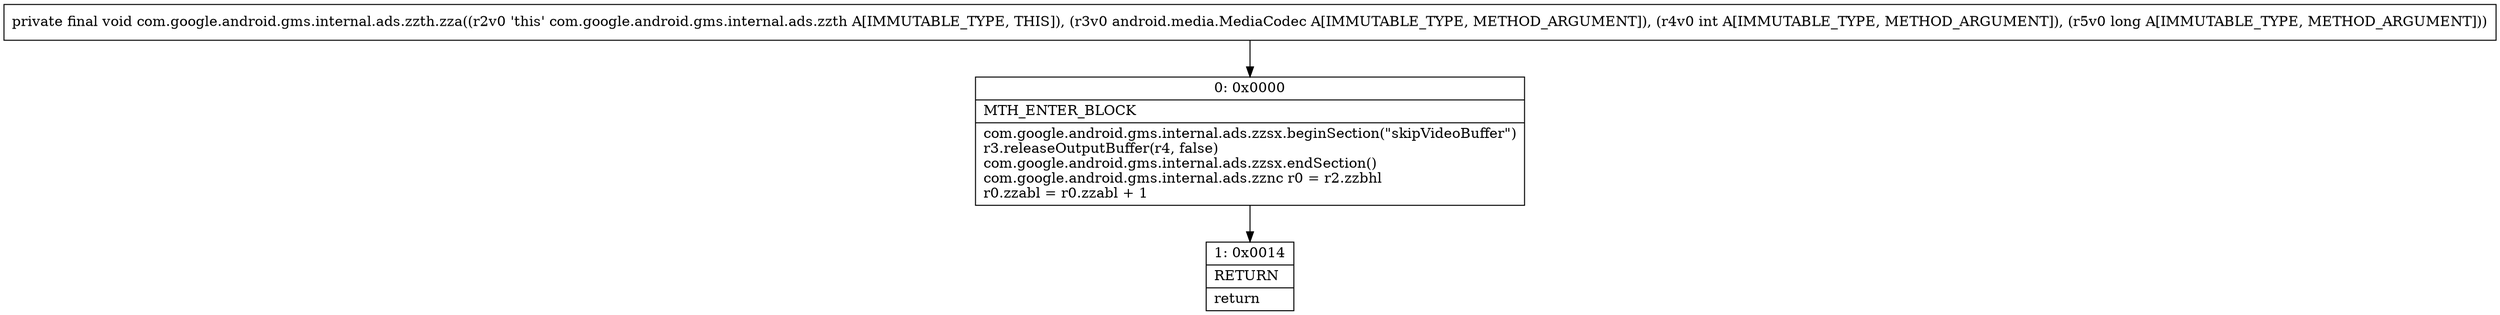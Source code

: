 digraph "CFG forcom.google.android.gms.internal.ads.zzth.zza(Landroid\/media\/MediaCodec;IJ)V" {
Node_0 [shape=record,label="{0\:\ 0x0000|MTH_ENTER_BLOCK\l|com.google.android.gms.internal.ads.zzsx.beginSection(\"skipVideoBuffer\")\lr3.releaseOutputBuffer(r4, false)\lcom.google.android.gms.internal.ads.zzsx.endSection()\lcom.google.android.gms.internal.ads.zznc r0 = r2.zzbhl\lr0.zzabl = r0.zzabl + 1\l}"];
Node_1 [shape=record,label="{1\:\ 0x0014|RETURN\l|return\l}"];
MethodNode[shape=record,label="{private final void com.google.android.gms.internal.ads.zzth.zza((r2v0 'this' com.google.android.gms.internal.ads.zzth A[IMMUTABLE_TYPE, THIS]), (r3v0 android.media.MediaCodec A[IMMUTABLE_TYPE, METHOD_ARGUMENT]), (r4v0 int A[IMMUTABLE_TYPE, METHOD_ARGUMENT]), (r5v0 long A[IMMUTABLE_TYPE, METHOD_ARGUMENT])) }"];
MethodNode -> Node_0;
Node_0 -> Node_1;
}

